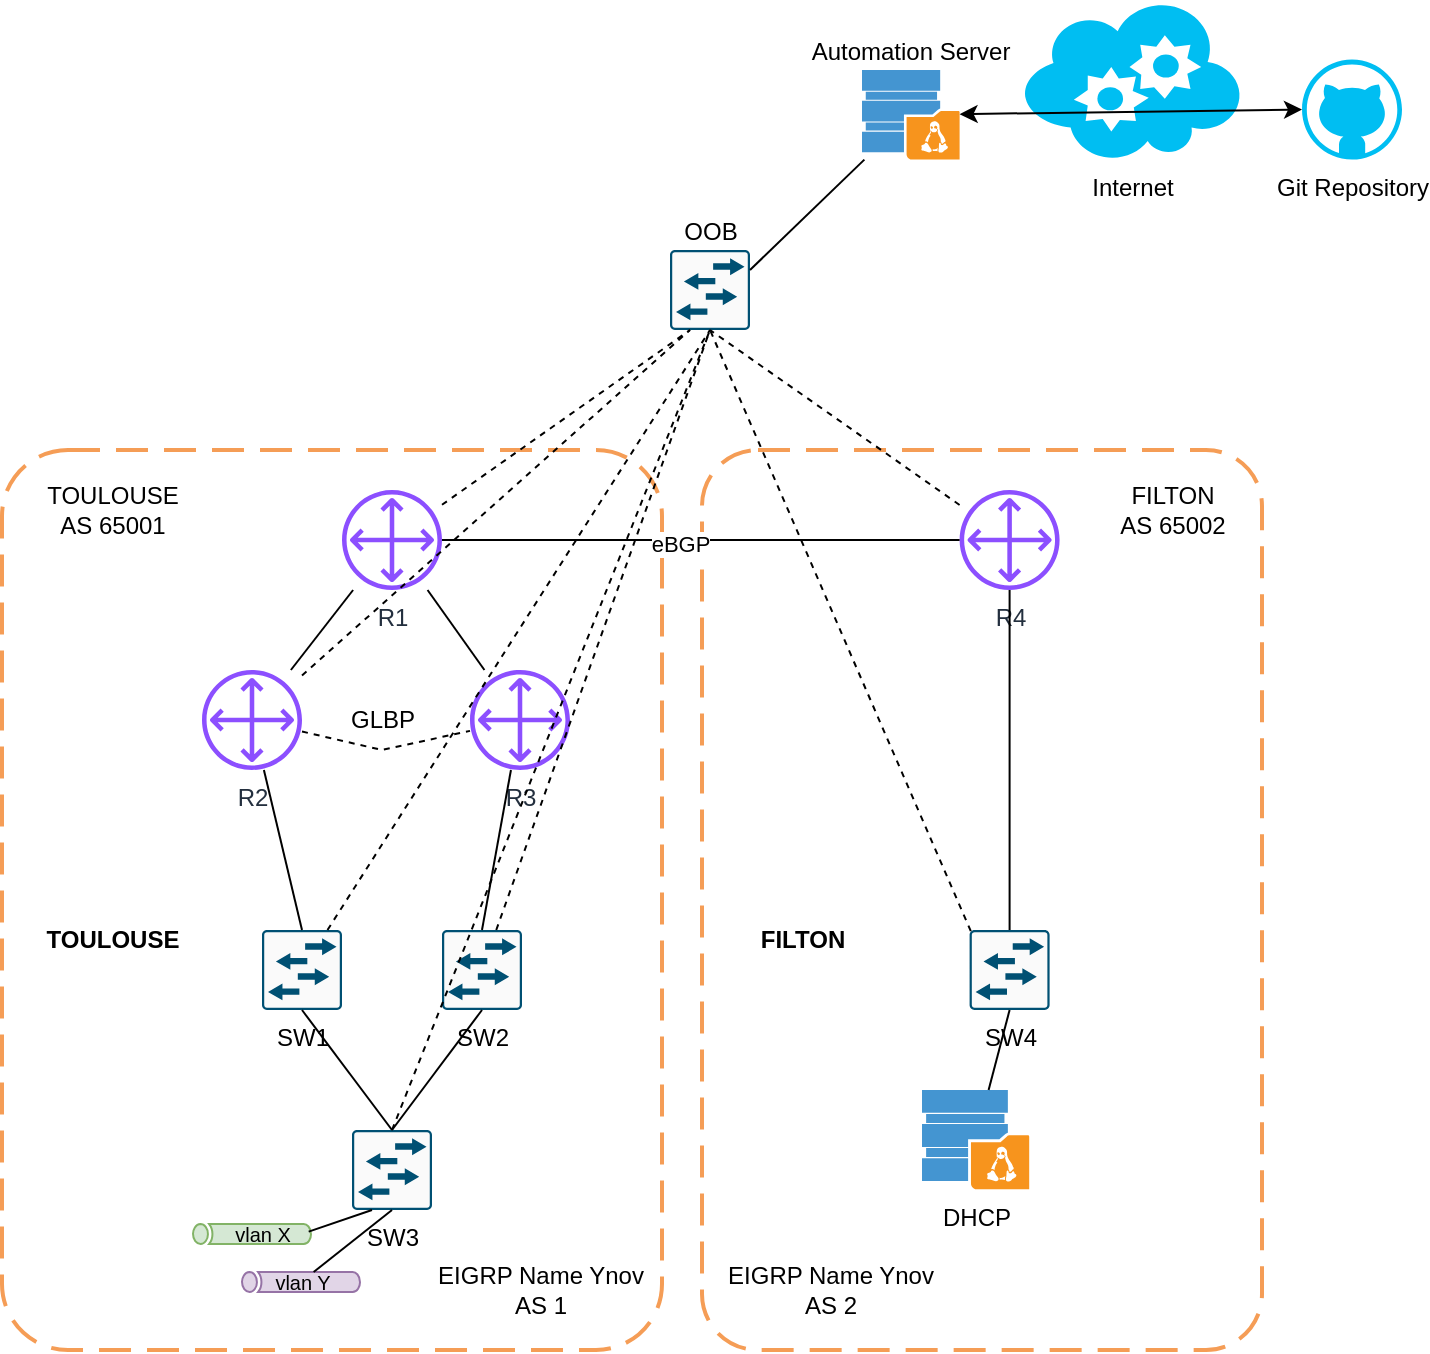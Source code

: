 <mxfile version="22.1.16" type="device" pages="4">
  <diagram name="Automation" id="KjBXXOIVM8_h_UiZnonV">
    <mxGraphModel dx="1674" dy="784" grid="1" gridSize="10" guides="1" tooltips="1" connect="1" arrows="1" fold="1" page="1" pageScale="1" pageWidth="827" pageHeight="1169" math="0" shadow="0">
      <root>
        <mxCell id="0" />
        <mxCell id="1" parent="0" />
        <mxCell id="1jI0mvlAZYk29SeY2EHj-32" value="" style="rounded=1;arcSize=10;dashed=1;strokeColor=#F59D56;fillColor=none;gradientColor=none;dashPattern=8 4;strokeWidth=2;" parent="1" vertex="1">
          <mxGeometry x="80" y="280" width="330" height="450" as="geometry" />
        </mxCell>
        <mxCell id="1jI0mvlAZYk29SeY2EHj-33" value="" style="rounded=1;arcSize=10;dashed=1;strokeColor=#F59D56;fillColor=none;gradientColor=none;dashPattern=8 4;strokeWidth=2;" parent="1" vertex="1">
          <mxGeometry x="430" y="280" width="280" height="450" as="geometry" />
        </mxCell>
        <mxCell id="1jI0mvlAZYk29SeY2EHj-1" value="R2" style="sketch=0;outlineConnect=0;fontColor=#232F3E;gradientColor=none;fillColor=#8C4FFF;strokeColor=none;dashed=0;verticalLabelPosition=bottom;verticalAlign=top;align=center;html=1;fontSize=12;fontStyle=0;aspect=fixed;pointerEvents=1;shape=mxgraph.aws4.customer_gateway;" parent="1" vertex="1">
          <mxGeometry x="180" y="390" width="50" height="50" as="geometry" />
        </mxCell>
        <mxCell id="1jI0mvlAZYk29SeY2EHj-2" value="SW1" style="sketch=0;points=[[0.015,0.015,0],[0.985,0.015,0],[0.985,0.985,0],[0.015,0.985,0],[0.25,0,0],[0.5,0,0],[0.75,0,0],[1,0.25,0],[1,0.5,0],[1,0.75,0],[0.75,1,0],[0.5,1,0],[0.25,1,0],[0,0.75,0],[0,0.5,0],[0,0.25,0]];verticalLabelPosition=bottom;html=1;verticalAlign=top;aspect=fixed;align=center;pointerEvents=1;shape=mxgraph.cisco19.rect;prIcon=l2_switch;fillColor=#FAFAFA;strokeColor=#005073;" parent="1" vertex="1">
          <mxGeometry x="210" y="520" width="40" height="40" as="geometry" />
        </mxCell>
        <mxCell id="1jI0mvlAZYk29SeY2EHj-3" value="Automation Server" style="shadow=0;dashed=0;html=1;strokeColor=none;fillColor=#4495D1;labelPosition=center;verticalLabelPosition=top;verticalAlign=bottom;align=center;outlineConnect=0;shape=mxgraph.veeam.linux_repository;" parent="1" vertex="1">
          <mxGeometry x="510" y="90" width="48.8" height="44.8" as="geometry" />
        </mxCell>
        <mxCell id="1jI0mvlAZYk29SeY2EHj-4" value="R3" style="sketch=0;outlineConnect=0;fontColor=#232F3E;gradientColor=none;fillColor=#8C4FFF;strokeColor=none;dashed=0;verticalLabelPosition=bottom;verticalAlign=top;align=center;html=1;fontSize=12;fontStyle=0;aspect=fixed;pointerEvents=1;shape=mxgraph.aws4.customer_gateway;" parent="1" vertex="1">
          <mxGeometry x="314" y="390" width="50" height="50" as="geometry" />
        </mxCell>
        <mxCell id="1jI0mvlAZYk29SeY2EHj-5" value="SW4" style="sketch=0;points=[[0.015,0.015,0],[0.985,0.015,0],[0.985,0.985,0],[0.015,0.985,0],[0.25,0,0],[0.5,0,0],[0.75,0,0],[1,0.25,0],[1,0.5,0],[1,0.75,0],[0.75,1,0],[0.5,1,0],[0.25,1,0],[0,0.75,0],[0,0.5,0],[0,0.25,0]];verticalLabelPosition=bottom;html=1;verticalAlign=top;aspect=fixed;align=center;pointerEvents=1;shape=mxgraph.cisco19.rect;prIcon=l2_switch;fillColor=#FAFAFA;strokeColor=#005073;" parent="1" vertex="1">
          <mxGeometry x="563.8" y="520" width="40" height="40" as="geometry" />
        </mxCell>
        <mxCell id="1jI0mvlAZYk29SeY2EHj-6" value="R1" style="sketch=0;outlineConnect=0;fontColor=#232F3E;gradientColor=none;fillColor=#8C4FFF;strokeColor=none;dashed=0;verticalLabelPosition=bottom;verticalAlign=top;align=center;html=1;fontSize=12;fontStyle=0;aspect=fixed;pointerEvents=1;shape=mxgraph.aws4.customer_gateway;" parent="1" vertex="1">
          <mxGeometry x="250" y="300" width="50" height="50" as="geometry" />
        </mxCell>
        <mxCell id="1jI0mvlAZYk29SeY2EHj-7" value="R4" style="sketch=0;outlineConnect=0;fontColor=#232F3E;gradientColor=none;fillColor=#8C4FFF;strokeColor=none;dashed=0;verticalLabelPosition=bottom;verticalAlign=top;align=center;html=1;fontSize=12;fontStyle=0;aspect=fixed;pointerEvents=1;shape=mxgraph.aws4.customer_gateway;" parent="1" vertex="1">
          <mxGeometry x="558.8" y="300" width="50" height="50" as="geometry" />
        </mxCell>
        <mxCell id="1jI0mvlAZYk29SeY2EHj-8" value="SW2" style="sketch=0;points=[[0.015,0.015,0],[0.985,0.015,0],[0.985,0.985,0],[0.015,0.985,0],[0.25,0,0],[0.5,0,0],[0.75,0,0],[1,0.25,0],[1,0.5,0],[1,0.75,0],[0.75,1,0],[0.5,1,0],[0.25,1,0],[0,0.75,0],[0,0.5,0],[0,0.25,0]];verticalLabelPosition=bottom;html=1;verticalAlign=top;aspect=fixed;align=center;pointerEvents=1;shape=mxgraph.cisco19.rect;prIcon=l2_switch;fillColor=#FAFAFA;strokeColor=#005073;" parent="1" vertex="1">
          <mxGeometry x="300" y="520" width="40" height="40" as="geometry" />
        </mxCell>
        <mxCell id="1jI0mvlAZYk29SeY2EHj-9" value="" style="endArrow=none;html=1;rounded=0;entryX=0.5;entryY=0;entryDx=0;entryDy=0;entryPerimeter=0;" parent="1" source="1jI0mvlAZYk29SeY2EHj-1" target="1jI0mvlAZYk29SeY2EHj-2" edge="1">
          <mxGeometry width="50" height="50" relative="1" as="geometry">
            <mxPoint x="510" y="430" as="sourcePoint" />
            <mxPoint x="560" y="380" as="targetPoint" />
          </mxGeometry>
        </mxCell>
        <mxCell id="1jI0mvlAZYk29SeY2EHj-10" value="" style="endArrow=none;html=1;rounded=0;entryX=0.5;entryY=0;entryDx=0;entryDy=0;entryPerimeter=0;" parent="1" source="1jI0mvlAZYk29SeY2EHj-4" target="1jI0mvlAZYk29SeY2EHj-8" edge="1">
          <mxGeometry width="50" height="50" relative="1" as="geometry">
            <mxPoint x="221" y="450" as="sourcePoint" />
            <mxPoint x="240" y="530" as="targetPoint" />
          </mxGeometry>
        </mxCell>
        <mxCell id="1jI0mvlAZYk29SeY2EHj-11" value="" style="endArrow=none;html=1;rounded=0;" parent="1" source="1jI0mvlAZYk29SeY2EHj-6" target="1jI0mvlAZYk29SeY2EHj-1" edge="1">
          <mxGeometry width="50" height="50" relative="1" as="geometry">
            <mxPoint x="231" y="460" as="sourcePoint" />
            <mxPoint x="250" y="540" as="targetPoint" />
          </mxGeometry>
        </mxCell>
        <mxCell id="1jI0mvlAZYk29SeY2EHj-12" value="" style="endArrow=none;html=1;rounded=0;" parent="1" source="1jI0mvlAZYk29SeY2EHj-6" target="1jI0mvlAZYk29SeY2EHj-4" edge="1">
          <mxGeometry width="50" height="50" relative="1" as="geometry">
            <mxPoint x="266" y="360" as="sourcePoint" />
            <mxPoint x="234" y="400" as="targetPoint" />
          </mxGeometry>
        </mxCell>
        <mxCell id="1jI0mvlAZYk29SeY2EHj-13" value="SW3" style="sketch=0;points=[[0.015,0.015,0],[0.985,0.015,0],[0.985,0.985,0],[0.015,0.985,0],[0.25,0,0],[0.5,0,0],[0.75,0,0],[1,0.25,0],[1,0.5,0],[1,0.75,0],[0.75,1,0],[0.5,1,0],[0.25,1,0],[0,0.75,0],[0,0.5,0],[0,0.25,0]];verticalLabelPosition=bottom;html=1;verticalAlign=top;aspect=fixed;align=center;pointerEvents=1;shape=mxgraph.cisco19.rect;prIcon=l2_switch;fillColor=#FAFAFA;strokeColor=#005073;" parent="1" vertex="1">
          <mxGeometry x="255.0" y="620" width="40" height="40" as="geometry" />
        </mxCell>
        <mxCell id="1jI0mvlAZYk29SeY2EHj-14" value="" style="endArrow=none;html=1;rounded=0;entryX=0.5;entryY=1;entryDx=0;entryDy=0;entryPerimeter=0;exitX=0.5;exitY=0;exitDx=0;exitDy=0;exitPerimeter=0;" parent="1" source="1jI0mvlAZYk29SeY2EHj-13" target="1jI0mvlAZYk29SeY2EHj-2" edge="1">
          <mxGeometry width="50" height="50" relative="1" as="geometry">
            <mxPoint x="266" y="360" as="sourcePoint" />
            <mxPoint x="234" y="400" as="targetPoint" />
          </mxGeometry>
        </mxCell>
        <mxCell id="1jI0mvlAZYk29SeY2EHj-15" value="" style="endArrow=none;html=1;rounded=0;entryX=0.5;entryY=1;entryDx=0;entryDy=0;entryPerimeter=0;exitX=0.5;exitY=0;exitDx=0;exitDy=0;exitPerimeter=0;" parent="1" source="1jI0mvlAZYk29SeY2EHj-13" target="1jI0mvlAZYk29SeY2EHj-8" edge="1">
          <mxGeometry width="50" height="50" relative="1" as="geometry">
            <mxPoint x="285" y="630" as="sourcePoint" />
            <mxPoint x="240" y="570" as="targetPoint" />
          </mxGeometry>
        </mxCell>
        <mxCell id="1jI0mvlAZYk29SeY2EHj-16" value="" style="endArrow=none;html=1;rounded=0;" parent="1" source="1jI0mvlAZYk29SeY2EHj-6" target="1jI0mvlAZYk29SeY2EHj-7" edge="1">
          <mxGeometry width="50" height="50" relative="1" as="geometry">
            <mxPoint x="266" y="360" as="sourcePoint" />
            <mxPoint x="234" y="400" as="targetPoint" />
          </mxGeometry>
        </mxCell>
        <mxCell id="chggU_eD0DDKS6iOH96v-1" value="eBGP" style="edgeLabel;html=1;align=center;verticalAlign=middle;resizable=0;points=[];" parent="1jI0mvlAZYk29SeY2EHj-16" connectable="0" vertex="1">
          <mxGeometry x="-0.079" y="-2" relative="1" as="geometry">
            <mxPoint as="offset" />
          </mxGeometry>
        </mxCell>
        <mxCell id="1jI0mvlAZYk29SeY2EHj-17" value="" style="endArrow=none;html=1;rounded=0;" parent="1" source="1jI0mvlAZYk29SeY2EHj-7" target="1jI0mvlAZYk29SeY2EHj-5" edge="1">
          <mxGeometry width="50" height="50" relative="1" as="geometry">
            <mxPoint x="344" y="450" as="sourcePoint" />
            <mxPoint x="330" y="530" as="targetPoint" />
          </mxGeometry>
        </mxCell>
        <mxCell id="1jI0mvlAZYk29SeY2EHj-18" value="&lt;div&gt;DHCP&lt;/div&gt;" style="shadow=0;dashed=0;html=1;strokeColor=none;fillColor=#4495D1;labelPosition=center;verticalLabelPosition=bottom;verticalAlign=top;align=center;outlineConnect=0;shape=mxgraph.veeam.linux_repository;" parent="1" vertex="1">
          <mxGeometry x="540.0" y="600" width="53.6" height="49.6" as="geometry" />
        </mxCell>
        <mxCell id="1jI0mvlAZYk29SeY2EHj-19" value="OOB" style="sketch=0;points=[[0.015,0.015,0],[0.985,0.015,0],[0.985,0.985,0],[0.015,0.985,0],[0.25,0,0],[0.5,0,0],[0.75,0,0],[1,0.25,0],[1,0.5,0],[1,0.75,0],[0.75,1,0],[0.5,1,0],[0.25,1,0],[0,0.75,0],[0,0.5,0],[0,0.25,0]];verticalLabelPosition=top;html=1;verticalAlign=bottom;aspect=fixed;align=center;pointerEvents=1;shape=mxgraph.cisco19.rect;prIcon=l2_switch;fillColor=#FAFAFA;strokeColor=#005073;labelPosition=center;" parent="1" vertex="1">
          <mxGeometry x="414" y="180" width="40" height="40" as="geometry" />
        </mxCell>
        <mxCell id="1jI0mvlAZYk29SeY2EHj-21" value="" style="endArrow=none;dashed=1;html=1;rounded=0;entryX=0.25;entryY=1;entryDx=0;entryDy=0;entryPerimeter=0;" parent="1" source="1jI0mvlAZYk29SeY2EHj-6" target="1jI0mvlAZYk29SeY2EHj-19" edge="1">
          <mxGeometry width="50" height="50" relative="1" as="geometry">
            <mxPoint x="200" y="210" as="sourcePoint" />
            <mxPoint x="250" y="160" as="targetPoint" />
          </mxGeometry>
        </mxCell>
        <mxCell id="1jI0mvlAZYk29SeY2EHj-22" value="" style="endArrow=none;dashed=1;html=1;rounded=0;entryX=0.25;entryY=1;entryDx=0;entryDy=0;entryPerimeter=0;" parent="1" source="1jI0mvlAZYk29SeY2EHj-1" target="1jI0mvlAZYk29SeY2EHj-19" edge="1">
          <mxGeometry width="50" height="50" relative="1" as="geometry">
            <mxPoint x="310" y="313" as="sourcePoint" />
            <mxPoint x="424" y="210" as="targetPoint" />
          </mxGeometry>
        </mxCell>
        <mxCell id="1jI0mvlAZYk29SeY2EHj-23" value="" style="endArrow=none;dashed=1;html=1;rounded=0;entryX=0.5;entryY=1;entryDx=0;entryDy=0;entryPerimeter=0;" parent="1" source="1jI0mvlAZYk29SeY2EHj-2" target="1jI0mvlAZYk29SeY2EHj-19" edge="1">
          <mxGeometry width="50" height="50" relative="1" as="geometry">
            <mxPoint x="240" y="403" as="sourcePoint" />
            <mxPoint x="434" y="230" as="targetPoint" />
          </mxGeometry>
        </mxCell>
        <mxCell id="1jI0mvlAZYk29SeY2EHj-24" value="" style="endArrow=none;dashed=1;html=1;rounded=0;entryX=0.5;entryY=1;entryDx=0;entryDy=0;entryPerimeter=0;" parent="1" source="1jI0mvlAZYk29SeY2EHj-8" target="1jI0mvlAZYk29SeY2EHj-19" edge="1">
          <mxGeometry width="50" height="50" relative="1" as="geometry">
            <mxPoint x="253" y="530" as="sourcePoint" />
            <mxPoint x="444" y="230" as="targetPoint" />
          </mxGeometry>
        </mxCell>
        <mxCell id="1jI0mvlAZYk29SeY2EHj-25" value="" style="endArrow=none;dashed=1;html=1;rounded=0;entryX=0.5;entryY=1;entryDx=0;entryDy=0;entryPerimeter=0;exitX=0.5;exitY=0;exitDx=0;exitDy=0;exitPerimeter=0;" parent="1" source="1jI0mvlAZYk29SeY2EHj-13" target="1jI0mvlAZYk29SeY2EHj-19" edge="1">
          <mxGeometry width="50" height="50" relative="1" as="geometry">
            <mxPoint x="337" y="530" as="sourcePoint" />
            <mxPoint x="444" y="230" as="targetPoint" />
          </mxGeometry>
        </mxCell>
        <mxCell id="1jI0mvlAZYk29SeY2EHj-26" value="" style="endArrow=none;dashed=1;html=1;rounded=0;entryX=0.5;entryY=1;entryDx=0;entryDy=0;entryPerimeter=0;" parent="1" source="1jI0mvlAZYk29SeY2EHj-7" target="1jI0mvlAZYk29SeY2EHj-19" edge="1">
          <mxGeometry width="50" height="50" relative="1" as="geometry">
            <mxPoint x="285" y="630" as="sourcePoint" />
            <mxPoint x="444" y="230" as="targetPoint" />
          </mxGeometry>
        </mxCell>
        <mxCell id="1jI0mvlAZYk29SeY2EHj-27" value="" style="endArrow=none;dashed=1;html=1;rounded=0;entryX=0.5;entryY=1;entryDx=0;entryDy=0;entryPerimeter=0;exitX=0.015;exitY=0.015;exitDx=0;exitDy=0;exitPerimeter=0;" parent="1" source="1jI0mvlAZYk29SeY2EHj-5" target="1jI0mvlAZYk29SeY2EHj-19" edge="1">
          <mxGeometry width="50" height="50" relative="1" as="geometry">
            <mxPoint x="569" y="317" as="sourcePoint" />
            <mxPoint x="444" y="230" as="targetPoint" />
          </mxGeometry>
        </mxCell>
        <mxCell id="1jI0mvlAZYk29SeY2EHj-28" value="" style="endArrow=none;html=1;rounded=0;exitX=1;exitY=0.25;exitDx=0;exitDy=0;exitPerimeter=0;" parent="1" source="1jI0mvlAZYk29SeY2EHj-19" target="1jI0mvlAZYk29SeY2EHj-3" edge="1">
          <mxGeometry width="50" height="50" relative="1" as="geometry">
            <mxPoint x="310" y="360" as="sourcePoint" />
            <mxPoint x="360" y="310" as="targetPoint" />
          </mxGeometry>
        </mxCell>
        <mxCell id="1jI0mvlAZYk29SeY2EHj-29" value="Git Repository" style="verticalLabelPosition=bottom;html=1;verticalAlign=top;align=center;strokeColor=none;fillColor=#00BEF2;shape=mxgraph.azure.github_code;pointerEvents=1;" parent="1" vertex="1">
          <mxGeometry x="730" y="84.8" width="50" height="50" as="geometry" />
        </mxCell>
        <mxCell id="1jI0mvlAZYk29SeY2EHj-30" value="Internet" style="verticalLabelPosition=bottom;html=1;verticalAlign=top;align=center;strokeColor=none;fillColor=#00BEF2;shape=mxgraph.azure.cloud_service;" parent="1" vertex="1">
          <mxGeometry x="590" y="55" width="110" height="80" as="geometry" />
        </mxCell>
        <mxCell id="1jI0mvlAZYk29SeY2EHj-31" value="" style="endArrow=classic;startArrow=classic;html=1;rounded=0;entryX=0;entryY=0.5;entryDx=0;entryDy=0;entryPerimeter=0;" parent="1" source="1jI0mvlAZYk29SeY2EHj-3" target="1jI0mvlAZYk29SeY2EHj-29" edge="1">
          <mxGeometry width="50" height="50" relative="1" as="geometry">
            <mxPoint x="310" y="360" as="sourcePoint" />
            <mxPoint x="360" y="310" as="targetPoint" />
          </mxGeometry>
        </mxCell>
        <mxCell id="1jI0mvlAZYk29SeY2EHj-34" value="" style="endArrow=none;html=1;rounded=0;entryX=0.5;entryY=1;entryDx=0;entryDy=0;entryPerimeter=0;" parent="1" source="1jI0mvlAZYk29SeY2EHj-18" target="1jI0mvlAZYk29SeY2EHj-5" edge="1">
          <mxGeometry width="50" height="50" relative="1" as="geometry">
            <mxPoint x="310" y="430" as="sourcePoint" />
            <mxPoint x="360" y="380" as="targetPoint" />
          </mxGeometry>
        </mxCell>
        <mxCell id="1jI0mvlAZYk29SeY2EHj-35" value="&lt;div&gt;EIGRP Name Ynov&lt;br&gt;&lt;/div&gt;&lt;div&gt;AS 1&lt;br&gt;&lt;/div&gt;" style="text;html=1;align=center;verticalAlign=middle;resizable=0;points=[];autosize=1;strokeColor=none;fillColor=none;" parent="1" vertex="1">
          <mxGeometry x="284" y="680" width="130" height="40" as="geometry" />
        </mxCell>
        <mxCell id="1jI0mvlAZYk29SeY2EHj-36" value="&lt;div&gt;EIGRP Name Ynov&lt;br&gt;&lt;/div&gt;&lt;div&gt;AS 2&lt;br&gt;&lt;/div&gt;" style="text;html=1;align=center;verticalAlign=middle;resizable=0;points=[];autosize=1;strokeColor=none;fillColor=none;" parent="1" vertex="1">
          <mxGeometry x="428.8" y="680" width="130" height="40" as="geometry" />
        </mxCell>
        <mxCell id="1jI0mvlAZYk29SeY2EHj-37" value="TOULOUSE" style="text;html=1;align=center;verticalAlign=middle;resizable=0;points=[];autosize=1;strokeColor=none;fillColor=none;fontStyle=1" parent="1" vertex="1">
          <mxGeometry x="90" y="510" width="90" height="30" as="geometry" />
        </mxCell>
        <mxCell id="1jI0mvlAZYk29SeY2EHj-38" value="FILTON" style="text;html=1;align=center;verticalAlign=middle;resizable=0;points=[];autosize=1;strokeColor=none;fillColor=none;fontStyle=1" parent="1" vertex="1">
          <mxGeometry x="450" y="510" width="60" height="30" as="geometry" />
        </mxCell>
        <mxCell id="WEsDLf1hamlWvthp9Y0r-1" value="TOULOUSE&lt;br&gt;AS 65001" style="text;html=1;align=center;verticalAlign=middle;resizable=0;points=[];autosize=1;strokeColor=none;fillColor=none;" parent="1" vertex="1">
          <mxGeometry x="90" y="290" width="90" height="40" as="geometry" />
        </mxCell>
        <mxCell id="2QecjQNAn8WkMO7ziWlw-1" value="FILTON&lt;br&gt;AS 65002" style="text;html=1;align=center;verticalAlign=middle;resizable=0;points=[];autosize=1;strokeColor=none;fillColor=none;" parent="1" vertex="1">
          <mxGeometry x="625" y="290" width="80" height="40" as="geometry" />
        </mxCell>
        <mxCell id="AG8cPLdoDN8dUYRIyJYr-5" value="" style="group" parent="1" connectable="0" vertex="1">
          <mxGeometry x="175.5" y="656.6" width="59.5" height="30" as="geometry" />
        </mxCell>
        <mxCell id="AG8cPLdoDN8dUYRIyJYr-3" value="" style="sketch=0;pointerEvents=1;shadow=0;dashed=0;html=1;strokeColor=#82b366;fillColor=#d5e8d4;labelPosition=center;verticalLabelPosition=bottom;verticalAlign=top;outlineConnect=0;align=center;shape=mxgraph.office.servers.tunnel_straight;" parent="AG8cPLdoDN8dUYRIyJYr-5" vertex="1">
          <mxGeometry y="10.4" width="59" height="10" as="geometry" />
        </mxCell>
        <mxCell id="AG8cPLdoDN8dUYRIyJYr-4" value="vlan X" style="text;html=1;align=center;verticalAlign=middle;resizable=0;points=[];autosize=1;strokeColor=none;fillColor=none;fontSize=10;" parent="AG8cPLdoDN8dUYRIyJYr-5" vertex="1">
          <mxGeometry x="9.5" width="50" height="30" as="geometry" />
        </mxCell>
        <mxCell id="AG8cPLdoDN8dUYRIyJYr-6" value="" style="group" parent="1" connectable="0" vertex="1">
          <mxGeometry x="200" y="681" width="59" height="30" as="geometry" />
        </mxCell>
        <mxCell id="AG8cPLdoDN8dUYRIyJYr-1" value="" style="sketch=0;pointerEvents=1;shadow=0;dashed=0;html=1;strokeColor=#9673a6;fillColor=#e1d5e7;labelPosition=center;verticalLabelPosition=bottom;verticalAlign=top;outlineConnect=0;align=center;shape=mxgraph.office.servers.tunnel_straight;" parent="AG8cPLdoDN8dUYRIyJYr-6" vertex="1">
          <mxGeometry y="10" width="59" height="10" as="geometry" />
        </mxCell>
        <mxCell id="AG8cPLdoDN8dUYRIyJYr-2" value="vlan Y" style="text;html=1;align=center;verticalAlign=middle;resizable=0;points=[];autosize=1;strokeColor=none;fillColor=none;fontSize=10;" parent="AG8cPLdoDN8dUYRIyJYr-6" vertex="1">
          <mxGeometry x="5" width="50" height="30" as="geometry" />
        </mxCell>
        <mxCell id="AG8cPLdoDN8dUYRIyJYr-7" value="" style="endArrow=none;html=1;rounded=0;exitX=0.967;exitY=0.474;exitDx=0;exitDy=0;exitPerimeter=0;entryX=0.25;entryY=1;entryDx=0;entryDy=0;entryPerimeter=0;" parent="1" source="AG8cPLdoDN8dUYRIyJYr-4" target="1jI0mvlAZYk29SeY2EHj-13" edge="1">
          <mxGeometry width="50" height="50" relative="1" as="geometry">
            <mxPoint x="310" y="610" as="sourcePoint" />
            <mxPoint x="360" y="560" as="targetPoint" />
          </mxGeometry>
        </mxCell>
        <mxCell id="AG8cPLdoDN8dUYRIyJYr-8" value="" style="endArrow=none;html=1;rounded=0;entryX=0.5;entryY=1;entryDx=0;entryDy=0;entryPerimeter=0;" parent="1" source="AG8cPLdoDN8dUYRIyJYr-1" target="1jI0mvlAZYk29SeY2EHj-13" edge="1">
          <mxGeometry width="50" height="50" relative="1" as="geometry">
            <mxPoint x="243" y="681" as="sourcePoint" />
            <mxPoint x="275" y="670" as="targetPoint" />
          </mxGeometry>
        </mxCell>
        <mxCell id="kQEE3g4rlIJSTLsc2CVt-1" value="" style="endArrow=none;dashed=1;html=1;rounded=0;" parent="1" source="1jI0mvlAZYk29SeY2EHj-1" target="1jI0mvlAZYk29SeY2EHj-4" edge="1">
          <mxGeometry width="50" height="50" relative="1" as="geometry">
            <mxPoint x="390" y="430" as="sourcePoint" />
            <mxPoint x="440" y="380" as="targetPoint" />
            <Array as="points">
              <mxPoint x="270" y="430" />
            </Array>
          </mxGeometry>
        </mxCell>
        <mxCell id="kQEE3g4rlIJSTLsc2CVt-2" value="GLBP" style="text;html=1;align=center;verticalAlign=middle;resizable=0;points=[];autosize=1;strokeColor=none;fillColor=none;" parent="1" vertex="1">
          <mxGeometry x="240" y="400" width="60" height="30" as="geometry" />
        </mxCell>
      </root>
    </mxGraphModel>
  </diagram>
  <diagram id="WXvGuOtSFh5bOVdpwyJZ" name="NAC">
    <mxGraphModel dx="1762" dy="825" grid="1" gridSize="10" guides="1" tooltips="1" connect="1" arrows="1" fold="1" page="1" pageScale="1" pageWidth="827" pageHeight="1169" math="0" shadow="0">
      <root>
        <mxCell id="0" />
        <mxCell id="1" parent="0" />
        <mxCell id="hKemg-g-DRQgph8px0Jv-26" value="" style="rounded=1;arcSize=10;dashed=1;strokeColor=#F59D56;fillColor=none;gradientColor=none;dashPattern=8 4;strokeWidth=2;" parent="1" vertex="1">
          <mxGeometry x="320" y="190" width="230" height="100" as="geometry" />
        </mxCell>
        <mxCell id="hKemg-g-DRQgph8px0Jv-10" value="" style="rounded=1;arcSize=10;dashed=1;strokeColor=#F59D56;fillColor=none;gradientColor=none;dashPattern=8 4;strokeWidth=2;" parent="1" vertex="1">
          <mxGeometry x="160" y="310" width="234.75" height="450" as="geometry" />
        </mxCell>
        <mxCell id="hKemg-g-DRQgph8px0Jv-1" value="" style="rounded=1;arcSize=10;dashed=1;strokeColor=#F59D56;fillColor=none;gradientColor=none;dashPattern=8 4;strokeWidth=2;" parent="1" vertex="1">
          <mxGeometry x="532.62" y="315" width="234.75" height="450" as="geometry" />
        </mxCell>
        <mxCell id="fJ2ViWofUPJWG8UK3kS8-1" value="ISE" style="sketch=0;points=[[0.015,0.015,0],[0.985,0.015,0],[0.985,0.985,0],[0.015,0.985,0],[0.25,0,0],[0.5,0,0],[0.75,0,0],[1,0.25,0],[1,0.5,0],[1,0.75,0],[0.75,1,0],[0.5,1,0],[0.25,1,0],[0,0.75,0],[0,0.5,0],[0,0.25,0]];verticalLabelPosition=bottom;html=1;verticalAlign=top;aspect=fixed;align=center;pointerEvents=1;shape=mxgraph.cisco19.rect;prIcon=ise;fillColor=#FAFAFA;strokeColor=#005073;" parent="1" vertex="1">
          <mxGeometry x="570" y="620" width="50" height="50" as="geometry" />
        </mxCell>
        <mxCell id="fJ2ViWofUPJWG8UK3kS8-2" value="AD/DNS/DHCP" style="verticalLabelPosition=bottom;sketch=0;html=1;fillColor=#A153A0;strokeColor=#ffffff;verticalAlign=top;align=center;points=[[0,0.5,0],[0.125,0.25,0],[0.25,0,0],[0.5,0,0],[0.75,0,0],[0.875,0.25,0],[1,0.5,0],[0.875,0.75,0],[0.75,1,0],[0.5,1,0],[0.125,0.75,0]];pointerEvents=1;shape=mxgraph.cisco_safe.compositeIcon;bgIcon=mxgraph.cisco_safe.design.blank_device;resIcon=mxgraph.cisco_safe.design.ms_active_directory_2;" parent="1" vertex="1">
          <mxGeometry x="670" y="620" width="50" height="50" as="geometry" />
        </mxCell>
        <mxCell id="GmY5hjo9ZVTV7viJhm-y-2" value="SW1" style="sketch=0;points=[[0.015,0.015,0],[0.985,0.015,0],[0.985,0.985,0],[0.015,0.985,0],[0.25,0,0],[0.5,0,0],[0.75,0,0],[1,0.25,0],[1,0.5,0],[1,0.75,0],[0.75,1,0],[0.5,1,0],[0.25,1,0],[0,0.75,0],[0,0.5,0],[0,0.25,0]];verticalLabelPosition=top;html=1;verticalAlign=bottom;aspect=fixed;align=center;pointerEvents=1;shape=mxgraph.cisco19.rect;prIcon=l2_switch;fillColor=#FAFAFA;strokeColor=#005073;labelPosition=center;" parent="1" vertex="1">
          <mxGeometry x="630" y="520" width="40" height="40" as="geometry" />
        </mxCell>
        <mxCell id="GmY5hjo9ZVTV7viJhm-y-3" value="R1" style="sketch=0;outlineConnect=0;fontColor=#232F3E;gradientColor=none;fillColor=#8C4FFF;strokeColor=none;dashed=0;verticalLabelPosition=bottom;verticalAlign=top;align=center;html=1;fontSize=12;fontStyle=0;aspect=fixed;pointerEvents=1;shape=mxgraph.aws4.customer_gateway;" parent="1" vertex="1">
          <mxGeometry x="624" y="380" width="50" height="50" as="geometry" />
        </mxCell>
        <mxCell id="GmY5hjo9ZVTV7viJhm-y-4" value="SW1" style="sketch=0;points=[[0.015,0.015,0],[0.985,0.015,0],[0.985,0.985,0],[0.015,0.985,0],[0.25,0,0],[0.5,0,0],[0.75,0,0],[1,0.25,0],[1,0.5,0],[1,0.75,0],[0.75,1,0],[0.5,1,0],[0.25,1,0],[0,0.75,0],[0,0.5,0],[0,0.25,0]];verticalLabelPosition=top;html=1;verticalAlign=bottom;aspect=fixed;align=center;pointerEvents=1;shape=mxgraph.cisco19.rect;prIcon=l2_switch;fillColor=#FAFAFA;strokeColor=#005073;labelPosition=center;" parent="1" vertex="1">
          <mxGeometry x="195" y="490" width="40" height="40" as="geometry" />
        </mxCell>
        <mxCell id="GmY5hjo9ZVTV7viJhm-y-5" value="SW2" style="sketch=0;points=[[0.015,0.015,0],[0.985,0.015,0],[0.985,0.985,0],[0.015,0.985,0],[0.25,0,0],[0.5,0,0],[0.75,0,0],[1,0.25,0],[1,0.5,0],[1,0.75,0],[0.75,1,0],[0.5,1,0],[0.25,1,0],[0,0.75,0],[0,0.5,0],[0,0.25,0]];verticalLabelPosition=top;html=1;verticalAlign=bottom;aspect=fixed;align=center;pointerEvents=1;shape=mxgraph.cisco19.rect;prIcon=l2_switch;fillColor=#FAFAFA;strokeColor=#005073;labelPosition=center;" parent="1" vertex="1">
          <mxGeometry x="309.75" y="490" width="40" height="40" as="geometry" />
        </mxCell>
        <mxCell id="GmY5hjo9ZVTV7viJhm-y-6" value="Rx" style="sketch=0;outlineConnect=0;fontColor=#232F3E;gradientColor=none;fillColor=#8C4FFF;strokeColor=none;dashed=0;verticalLabelPosition=bottom;verticalAlign=top;align=center;html=1;fontSize=12;fontStyle=0;aspect=fixed;pointerEvents=1;shape=mxgraph.aws4.customer_gateway;" parent="1" vertex="1">
          <mxGeometry x="389" y="210" width="50" height="50" as="geometry" />
        </mxCell>
        <mxCell id="GmY5hjo9ZVTV7viJhm-y-7" value="R1" style="sketch=0;outlineConnect=0;fontColor=#232F3E;gradientColor=none;fillColor=#8C4FFF;strokeColor=none;dashed=0;verticalLabelPosition=bottom;verticalAlign=top;align=center;html=1;fontSize=12;fontStyle=0;aspect=fixed;pointerEvents=1;shape=mxgraph.aws4.customer_gateway;" parent="1" vertex="1">
          <mxGeometry x="189" y="380" width="50" height="50" as="geometry" />
        </mxCell>
        <mxCell id="GmY5hjo9ZVTV7viJhm-y-8" value="SW3" style="sketch=0;points=[[0.015,0.015,0],[0.985,0.015,0],[0.985,0.985,0],[0.015,0.985,0],[0.25,0,0],[0.5,0,0],[0.75,0,0],[1,0.25,0],[1,0.5,0],[1,0.75,0],[0.75,1,0],[0.5,1,0],[0.25,1,0],[0,0.75,0],[0,0.5,0],[0,0.25,0]];verticalLabelPosition=top;html=1;verticalAlign=bottom;aspect=fixed;align=center;pointerEvents=1;shape=mxgraph.cisco19.rect;prIcon=l2_switch;fillColor=#FAFAFA;strokeColor=#005073;labelPosition=center;" parent="1" vertex="1">
          <mxGeometry x="257.37" y="585" width="40" height="40" as="geometry" />
        </mxCell>
        <mxCell id="hKemg-g-DRQgph8px0Jv-2" value="" style="endArrow=none;html=1;rounded=0;exitX=0.5;exitY=0;exitDx=0;exitDy=0;exitPerimeter=0;" parent="1" source="GmY5hjo9ZVTV7viJhm-y-2" target="GmY5hjo9ZVTV7viJhm-y-3" edge="1">
          <mxGeometry width="50" height="50" relative="1" as="geometry">
            <mxPoint x="390" y="490" as="sourcePoint" />
            <mxPoint x="440" y="440" as="targetPoint" />
          </mxGeometry>
        </mxCell>
        <mxCell id="hKemg-g-DRQgph8px0Jv-4" value="" style="endArrow=none;html=1;rounded=0;entryX=0.25;entryY=1;entryDx=0;entryDy=0;entryPerimeter=0;" parent="1" source="fJ2ViWofUPJWG8UK3kS8-1" target="GmY5hjo9ZVTV7viJhm-y-2" edge="1">
          <mxGeometry width="50" height="50" relative="1" as="geometry">
            <mxPoint x="640" y="540" as="sourcePoint" />
            <mxPoint x="599" y="470" as="targetPoint" />
          </mxGeometry>
        </mxCell>
        <mxCell id="hKemg-g-DRQgph8px0Jv-5" value="" style="endArrow=none;html=1;rounded=0;entryX=0.5;entryY=1;entryDx=0;entryDy=0;entryPerimeter=0;exitX=0.5;exitY=0;exitDx=0;exitDy=0;exitPerimeter=0;" parent="1" source="fJ2ViWofUPJWG8UK3kS8-2" target="GmY5hjo9ZVTV7viJhm-y-2" edge="1">
          <mxGeometry width="50" height="50" relative="1" as="geometry">
            <mxPoint x="618" y="630" as="sourcePoint" />
            <mxPoint x="650" y="570" as="targetPoint" />
          </mxGeometry>
        </mxCell>
        <mxCell id="hKemg-g-DRQgph8px0Jv-6" value="" style="endArrow=none;html=1;rounded=0;" parent="1" source="GmY5hjo9ZVTV7viJhm-y-3" target="GmY5hjo9ZVTV7viJhm-y-6" edge="1">
          <mxGeometry width="50" height="50" relative="1" as="geometry">
            <mxPoint x="450" y="460" as="sourcePoint" />
            <mxPoint x="500" y="410" as="targetPoint" />
          </mxGeometry>
        </mxCell>
        <mxCell id="hKemg-g-DRQgph8px0Jv-22" value="eBGP" style="edgeLabel;html=1;align=center;verticalAlign=middle;resizable=0;points=[];" parent="hKemg-g-DRQgph8px0Jv-6" connectable="0" vertex="1">
          <mxGeometry x="0.08" relative="1" as="geometry">
            <mxPoint as="offset" />
          </mxGeometry>
        </mxCell>
        <mxCell id="hKemg-g-DRQgph8px0Jv-8" value="" style="endArrow=none;html=1;rounded=0;" parent="1" source="GmY5hjo9ZVTV7viJhm-y-7" target="GmY5hjo9ZVTV7viJhm-y-6" edge="1">
          <mxGeometry width="50" height="50" relative="1" as="geometry">
            <mxPoint x="450" y="460" as="sourcePoint" />
            <mxPoint x="500" y="410" as="targetPoint" />
          </mxGeometry>
        </mxCell>
        <mxCell id="hKemg-g-DRQgph8px0Jv-21" value="eBGP" style="edgeLabel;html=1;align=center;verticalAlign=middle;resizable=0;points=[];" parent="hKemg-g-DRQgph8px0Jv-8" connectable="0" vertex="1">
          <mxGeometry x="-0.111" relative="1" as="geometry">
            <mxPoint as="offset" />
          </mxGeometry>
        </mxCell>
        <mxCell id="hKemg-g-DRQgph8px0Jv-11" value="" style="endArrow=none;html=1;rounded=0;exitX=0.5;exitY=0;exitDx=0;exitDy=0;exitPerimeter=0;" parent="1" source="GmY5hjo9ZVTV7viJhm-y-5" target="0tKX5AzxxKbyqJXQ7S8g-1" edge="1">
          <mxGeometry width="50" height="50" relative="1" as="geometry">
            <mxPoint x="450" y="520" as="sourcePoint" />
            <mxPoint x="500" y="470" as="targetPoint" />
          </mxGeometry>
        </mxCell>
        <mxCell id="hKemg-g-DRQgph8px0Jv-12" value="" style="endArrow=none;html=1;rounded=0;exitX=0.5;exitY=0;exitDx=0;exitDy=0;exitPerimeter=0;" parent="1" source="GmY5hjo9ZVTV7viJhm-y-4" target="GmY5hjo9ZVTV7viJhm-y-7" edge="1">
          <mxGeometry width="50" height="50" relative="1" as="geometry">
            <mxPoint x="320" y="500" as="sourcePoint" />
            <mxPoint x="283" y="450" as="targetPoint" />
          </mxGeometry>
        </mxCell>
        <mxCell id="hKemg-g-DRQgph8px0Jv-13" value="" style="endArrow=none;html=1;rounded=0;exitX=0.5;exitY=1;exitDx=0;exitDy=0;exitPerimeter=0;entryX=0.25;entryY=0;entryDx=0;entryDy=0;entryPerimeter=0;" parent="1" source="GmY5hjo9ZVTV7viJhm-y-4" target="GmY5hjo9ZVTV7viJhm-y-8" edge="1">
          <mxGeometry width="50" height="50" relative="1" as="geometry">
            <mxPoint x="210" y="500" as="sourcePoint" />
            <mxPoint x="247" y="450" as="targetPoint" />
          </mxGeometry>
        </mxCell>
        <mxCell id="hKemg-g-DRQgph8px0Jv-14" value="" style="endArrow=none;html=1;rounded=0;exitX=0.75;exitY=0;exitDx=0;exitDy=0;exitPerimeter=0;entryX=0.25;entryY=1;entryDx=0;entryDy=0;entryPerimeter=0;" parent="1" source="GmY5hjo9ZVTV7viJhm-y-8" target="GmY5hjo9ZVTV7viJhm-y-5" edge="1">
          <mxGeometry width="50" height="50" relative="1" as="geometry">
            <mxPoint x="320" y="500" as="sourcePoint" />
            <mxPoint x="283" y="450" as="targetPoint" />
          </mxGeometry>
        </mxCell>
        <mxCell id="hKemg-g-DRQgph8px0Jv-15" value="" style="sketch=0;pointerEvents=1;shadow=0;dashed=0;html=1;strokeColor=#b85450;fillColor=#f8cecc;labelPosition=center;verticalLabelPosition=bottom;verticalAlign=top;outlineConnect=0;align=center;shape=mxgraph.office.servers.tunnel_straight;" parent="1" vertex="1">
          <mxGeometry x="180" y="640" width="59" height="10" as="geometry" />
        </mxCell>
        <mxCell id="hKemg-g-DRQgph8px0Jv-16" value="" style="sketch=0;pointerEvents=1;shadow=0;dashed=0;html=1;strokeColor=#82b366;fillColor=#d5e8d4;labelPosition=center;verticalLabelPosition=bottom;verticalAlign=top;outlineConnect=0;align=center;shape=mxgraph.office.servers.tunnel_straight;" parent="1" vertex="1">
          <mxGeometry x="173" y="660" width="59" height="10" as="geometry" />
        </mxCell>
        <mxCell id="hKemg-g-DRQgph8px0Jv-17" value="" style="sketch=0;pointerEvents=1;shadow=0;dashed=0;html=1;strokeColor=#9673a6;fillColor=#e1d5e7;labelPosition=center;verticalLabelPosition=bottom;verticalAlign=top;outlineConnect=0;align=center;shape=mxgraph.office.servers.tunnel_straight;" parent="1" vertex="1">
          <mxGeometry x="200" y="680" width="59" height="10" as="geometry" />
        </mxCell>
        <mxCell id="hKemg-g-DRQgph8px0Jv-18" value="admin" style="text;html=1;align=center;verticalAlign=middle;resizable=0;points=[];autosize=1;strokeColor=none;fillColor=none;fontSize=10;" parent="1" vertex="1">
          <mxGeometry x="185" y="630" width="50" height="30" as="geometry" />
        </mxCell>
        <mxCell id="hKemg-g-DRQgph8px0Jv-19" value="Network" style="text;html=1;align=center;verticalAlign=middle;resizable=0;points=[];autosize=1;strokeColor=none;fillColor=none;fontSize=10;" parent="1" vertex="1">
          <mxGeometry x="175" y="650" width="60" height="30" as="geometry" />
        </mxCell>
        <mxCell id="hKemg-g-DRQgph8px0Jv-20" value="Infra" style="text;html=1;align=center;verticalAlign=middle;resizable=0;points=[];autosize=1;strokeColor=none;fillColor=none;fontSize=10;" parent="1" vertex="1">
          <mxGeometry x="209.5" y="669" width="40" height="30" as="geometry" />
        </mxCell>
        <mxCell id="hKemg-g-DRQgph8px0Jv-24" value="TOULOUSE&lt;br&gt;AS 65001" style="text;html=1;align=center;verticalAlign=middle;resizable=0;points=[];autosize=1;strokeColor=none;fillColor=none;" parent="1" vertex="1">
          <mxGeometry x="160" y="320" width="90" height="40" as="geometry" />
        </mxCell>
        <mxCell id="hKemg-g-DRQgph8px0Jv-25" value="HAMBOURG&lt;br&gt;AS 65001" style="text;html=1;align=center;verticalAlign=middle;resizable=0;points=[];autosize=1;strokeColor=none;fillColor=none;" parent="1" vertex="1">
          <mxGeometry x="680" y="320" width="90" height="40" as="geometry" />
        </mxCell>
        <mxCell id="hKemg-g-DRQgph8px0Jv-27" value="&lt;div&gt;WAN&lt;/div&gt;&lt;div&gt;AS2&lt;br&gt;&lt;/div&gt;" style="text;html=1;align=center;verticalAlign=middle;resizable=0;points=[];autosize=1;strokeColor=none;fillColor=none;" parent="1" vertex="1">
          <mxGeometry x="480" y="190" width="50" height="40" as="geometry" />
        </mxCell>
        <mxCell id="1iopH_16DAI8Cae5ph6n-1" value="&lt;div&gt;EIGRP Name Ynov&lt;br&gt;&lt;/div&gt;&lt;div&gt;AS 1&lt;br&gt;&lt;/div&gt;" style="text;html=1;align=center;verticalAlign=middle;resizable=0;points=[];autosize=1;strokeColor=none;fillColor=none;" parent="1" vertex="1">
          <mxGeometry x="264.75" y="720" width="130" height="40" as="geometry" />
        </mxCell>
        <mxCell id="1iopH_16DAI8Cae5ph6n-2" value="&lt;div&gt;EIGRP Name Ynov&lt;br&gt;&lt;/div&gt;&lt;div&gt;AS 2&lt;br&gt;&lt;/div&gt;" style="text;html=1;align=center;verticalAlign=middle;resizable=0;points=[];autosize=1;strokeColor=none;fillColor=none;" parent="1" vertex="1">
          <mxGeometry x="540" y="720" width="130" height="40" as="geometry" />
        </mxCell>
        <mxCell id="1iopH_16DAI8Cae5ph6n-5" value="" style="endArrow=none;html=1;rounded=0;entryX=0.25;entryY=1;entryDx=0;entryDy=0;entryPerimeter=0;" parent="1" source="hKemg-g-DRQgph8px0Jv-15" target="GmY5hjo9ZVTV7viJhm-y-8" edge="1">
          <mxGeometry width="50" height="50" relative="1" as="geometry">
            <mxPoint x="490" y="570" as="sourcePoint" />
            <mxPoint x="540" y="520" as="targetPoint" />
            <Array as="points">
              <mxPoint x="245" y="643" />
            </Array>
          </mxGeometry>
        </mxCell>
        <mxCell id="1iopH_16DAI8Cae5ph6n-6" value="" style="endArrow=none;html=1;rounded=0;entryX=0.5;entryY=1;entryDx=0;entryDy=0;entryPerimeter=0;exitX=0.96;exitY=0.558;exitDx=0;exitDy=0;exitPerimeter=0;" parent="1" source="hKemg-g-DRQgph8px0Jv-19" target="GmY5hjo9ZVTV7viJhm-y-8" edge="1">
          <mxGeometry width="50" height="50" relative="1" as="geometry">
            <mxPoint x="249" y="653" as="sourcePoint" />
            <mxPoint x="255" y="635" as="targetPoint" />
            <Array as="points">
              <mxPoint x="255" y="653" />
            </Array>
          </mxGeometry>
        </mxCell>
        <mxCell id="1iopH_16DAI8Cae5ph6n-7" value="" style="endArrow=none;html=1;rounded=0;entryX=0.728;entryY=1.005;entryDx=0;entryDy=0;entryPerimeter=0;" parent="1" source="hKemg-g-DRQgph8px0Jv-17" target="GmY5hjo9ZVTV7viJhm-y-8" edge="1">
          <mxGeometry width="50" height="50" relative="1" as="geometry">
            <mxPoint x="243" y="677" as="sourcePoint" />
            <mxPoint x="265" y="635" as="targetPoint" />
            <Array as="points">
              <mxPoint x="265" y="663" />
            </Array>
          </mxGeometry>
        </mxCell>
        <mxCell id="0tKX5AzxxKbyqJXQ7S8g-1" value="R2" style="sketch=0;outlineConnect=0;fontColor=#232F3E;gradientColor=none;fillColor=#8C4FFF;strokeColor=none;dashed=0;verticalLabelPosition=bottom;verticalAlign=top;align=center;html=1;fontSize=12;fontStyle=0;aspect=fixed;pointerEvents=1;shape=mxgraph.aws4.customer_gateway;" vertex="1" parent="1">
          <mxGeometry x="304.75" y="380" width="50" height="50" as="geometry" />
        </mxCell>
        <mxCell id="0tKX5AzxxKbyqJXQ7S8g-2" value="" style="endArrow=none;html=1;rounded=0;" edge="1" parent="1" source="0tKX5AzxxKbyqJXQ7S8g-1" target="GmY5hjo9ZVTV7viJhm-y-6">
          <mxGeometry width="50" height="50" relative="1" as="geometry">
            <mxPoint x="320" y="500" as="sourcePoint" />
            <mxPoint x="430" y="350" as="targetPoint" />
          </mxGeometry>
        </mxCell>
        <mxCell id="0tKX5AzxxKbyqJXQ7S8g-5" value="eBGP" style="edgeLabel;html=1;align=center;verticalAlign=middle;resizable=0;points=[];" vertex="1" connectable="0" parent="0tKX5AzxxKbyqJXQ7S8g-2">
          <mxGeometry x="-0.229" y="1" relative="1" as="geometry">
            <mxPoint as="offset" />
          </mxGeometry>
        </mxCell>
        <mxCell id="0tKX5AzxxKbyqJXQ7S8g-3" value="" style="endArrow=none;dashed=1;html=1;rounded=0;" edge="1" parent="1">
          <mxGeometry width="50" height="50" relative="1" as="geometry">
            <mxPoint x="227.38" y="426.5" as="sourcePoint" />
            <mxPoint x="327.38" y="426.5" as="targetPoint" />
            <Array as="points">
              <mxPoint x="277.38" y="443.5" />
            </Array>
          </mxGeometry>
        </mxCell>
        <mxCell id="0tKX5AzxxKbyqJXQ7S8g-4" value="HSRP" style="edgeLabel;html=1;align=center;verticalAlign=middle;resizable=0;points=[];" connectable="0" vertex="1" parent="0tKX5AzxxKbyqJXQ7S8g-3">
          <mxGeometry x="-0.262" relative="1" as="geometry">
            <mxPoint x="13" y="-16" as="offset" />
          </mxGeometry>
        </mxCell>
      </root>
    </mxGraphModel>
  </diagram>
  <diagram id="nLNHjeZtlWw-TyzoXE86" name="MPLS">
    <mxGraphModel grid="1" page="1" gridSize="10" guides="1" tooltips="1" connect="1" arrows="1" fold="1" pageScale="1" pageWidth="827" pageHeight="1169" math="0" shadow="0">
      <root>
        <mxCell id="0" />
        <mxCell id="1" parent="0" />
        <mxCell id="Vur4-QEuac54C5mixKrJ-10" value="Site 1" style="fillColor=none;strokeColor=#147EBA;dashed=1;verticalAlign=top;fontStyle=0;fontColor=#147EBA;whiteSpace=wrap;html=1;strokeWidth=3;" parent="1" vertex="1">
          <mxGeometry x="550" y="160" width="260" height="147.5" as="geometry" />
        </mxCell>
        <mxCell id="Vur4-QEuac54C5mixKrJ-11" value="Service Provider&lt;br&gt;MPLS core" style="fillColor=#f8cecc;strokeColor=#b85450;dashed=1;verticalAlign=top;fontStyle=0;whiteSpace=wrap;html=1;strokeWidth=3;" parent="1" vertex="1">
          <mxGeometry x="310" y="160" width="220" height="150" as="geometry" />
        </mxCell>
        <mxCell id="Vur4-QEuac54C5mixKrJ-7" value="Site 1" style="fillColor=none;strokeColor=#147EBA;dashed=1;verticalAlign=top;fontStyle=0;fontColor=#147EBA;whiteSpace=wrap;html=1;strokeWidth=3;" parent="1" vertex="1">
          <mxGeometry x="30" y="100" width="260" height="130" as="geometry" />
        </mxCell>
        <mxCell id="Vur4-QEuac54C5mixKrJ-8" value="Site 2" style="fillColor=none;strokeColor=#67AB9F;dashed=1;verticalAlign=top;fontStyle=0;fontColor=#147EBA;whiteSpace=wrap;html=1;strokeWidth=3;" parent="1" vertex="1">
          <mxGeometry x="30" y="250" width="260" height="130" as="geometry" />
        </mxCell>
        <mxCell id="Vur4-QEuac54C5mixKrJ-1" value="PE1" style="sketch=0;outlineConnect=0;fontColor=#232F3E;gradientColor=none;fillColor=#8C4FFF;strokeColor=none;dashed=0;verticalLabelPosition=bottom;verticalAlign=top;align=center;html=1;fontSize=12;fontStyle=0;aspect=fixed;pointerEvents=1;shape=mxgraph.aws4.customer_gateway;" parent="1" vertex="1">
          <mxGeometry x="280" y="210" width="50" height="50" as="geometry" />
        </mxCell>
        <mxCell id="Vur4-QEuac54C5mixKrJ-2" value="P" style="sketch=0;outlineConnect=0;fontColor=#232F3E;gradientColor=none;fillColor=#8C4FFF;strokeColor=none;dashed=0;verticalLabelPosition=bottom;verticalAlign=top;align=center;html=1;fontSize=12;fontStyle=0;aspect=fixed;pointerEvents=1;shape=mxgraph.aws4.customer_gateway;" parent="1" vertex="1">
          <mxGeometry x="400" y="210" width="50" height="50" as="geometry" />
        </mxCell>
        <mxCell id="Vur4-QEuac54C5mixKrJ-3" value="PE2" style="sketch=0;outlineConnect=0;fontColor=#232F3E;gradientColor=none;fillColor=#8C4FFF;strokeColor=none;dashed=0;verticalLabelPosition=bottom;verticalAlign=top;align=center;html=1;fontSize=12;fontStyle=0;aspect=fixed;pointerEvents=1;shape=mxgraph.aws4.customer_gateway;" parent="1" vertex="1">
          <mxGeometry x="510" y="210" width="50" height="50" as="geometry" />
        </mxCell>
        <mxCell id="Vur4-QEuac54C5mixKrJ-4" value="CE1" style="sketch=0;outlineConnect=0;fontColor=#232F3E;gradientColor=none;fillColor=#8C4FFF;strokeColor=none;dashed=0;verticalLabelPosition=bottom;verticalAlign=top;align=center;html=1;fontSize=12;fontStyle=0;aspect=fixed;pointerEvents=1;shape=mxgraph.aws4.customer_gateway;" parent="1" vertex="1">
          <mxGeometry x="160" y="130" width="50" height="50" as="geometry" />
        </mxCell>
        <mxCell id="Vur4-QEuac54C5mixKrJ-5" value="CE2" style="sketch=0;outlineConnect=0;fontColor=#232F3E;gradientColor=none;fillColor=#8C4FFF;strokeColor=none;dashed=0;verticalLabelPosition=bottom;verticalAlign=top;align=center;html=1;fontSize=12;fontStyle=0;aspect=fixed;pointerEvents=1;shape=mxgraph.aws4.customer_gateway;" parent="1" vertex="1">
          <mxGeometry x="160" y="300" width="50" height="50" as="geometry" />
        </mxCell>
        <mxCell id="Vur4-QEuac54C5mixKrJ-6" value="CE1" style="sketch=0;outlineConnect=0;fontColor=#232F3E;gradientColor=none;fillColor=#8C4FFF;strokeColor=none;dashed=0;verticalLabelPosition=bottom;verticalAlign=top;align=center;html=1;fontSize=12;fontStyle=0;aspect=fixed;pointerEvents=1;shape=mxgraph.aws4.customer_gateway;" parent="1" vertex="1">
          <mxGeometry x="640" y="210" width="50" height="50" as="geometry" />
        </mxCell>
        <mxCell id="Vur4-QEuac54C5mixKrJ-9" value="&lt;div&gt;AD/DNS&lt;/div&gt;&lt;div&gt;/DHCP&lt;br&gt;&lt;/div&gt;" style="verticalLabelPosition=bottom;sketch=0;html=1;fillColor=#A153A0;strokeColor=#ffffff;verticalAlign=top;align=center;points=[[0,0.5,0],[0.125,0.25,0],[0.25,0,0],[0.5,0,0],[0.75,0,0],[0.875,0.25,0],[1,0.5,0],[0.875,0.75,0],[0.75,1,0],[0.5,1,0],[0.125,0.75,0]];pointerEvents=1;shape=mxgraph.cisco_safe.compositeIcon;bgIcon=mxgraph.cisco_safe.design.blank_device;resIcon=mxgraph.cisco_safe.design.ms_active_directory_2;" parent="1" vertex="1">
          <mxGeometry x="750" y="220" width="50" height="45" as="geometry" />
        </mxCell>
        <mxCell id="Vur4-QEuac54C5mixKrJ-12" value="" style="endArrow=none;html=1;rounded=0;" parent="1" source="Vur4-QEuac54C5mixKrJ-5" target="Vur4-QEuac54C5mixKrJ-1" edge="1">
          <mxGeometry width="50" height="50" relative="1" as="geometry">
            <mxPoint x="390" y="380" as="sourcePoint" />
            <mxPoint x="440" y="320" as="targetPoint" />
          </mxGeometry>
        </mxCell>
        <mxCell id="Vur4-QEuac54C5mixKrJ-23" value="eBGP" style="edgeLabel;html=1;align=center;verticalAlign=middle;resizable=0;points=[];" parent="Vur4-QEuac54C5mixKrJ-12" connectable="0" vertex="1">
          <mxGeometry x="0.018" y="-1" relative="1" as="geometry">
            <mxPoint x="-1" as="offset" />
          </mxGeometry>
        </mxCell>
        <mxCell id="Vur4-QEuac54C5mixKrJ-13" value="" style="endArrow=none;html=1;rounded=0;" parent="1" source="Vur4-QEuac54C5mixKrJ-4" target="Vur4-QEuac54C5mixKrJ-1" edge="1">
          <mxGeometry width="50" height="50" relative="1" as="geometry">
            <mxPoint x="220" y="316" as="sourcePoint" />
            <mxPoint x="290" y="264" as="targetPoint" />
          </mxGeometry>
        </mxCell>
        <mxCell id="Vur4-QEuac54C5mixKrJ-22" value="eBGP" style="edgeLabel;html=1;align=center;verticalAlign=middle;resizable=0;points=[];" parent="Vur4-QEuac54C5mixKrJ-13" connectable="0" vertex="1">
          <mxGeometry x="-0.026" y="-2" relative="1" as="geometry">
            <mxPoint as="offset" />
          </mxGeometry>
        </mxCell>
        <mxCell id="Vur4-QEuac54C5mixKrJ-14" value="" style="endArrow=none;html=1;rounded=0;" parent="1" source="Vur4-QEuac54C5mixKrJ-1" target="Vur4-QEuac54C5mixKrJ-2" edge="1">
          <mxGeometry width="50" height="50" relative="1" as="geometry">
            <mxPoint x="220" y="182" as="sourcePoint" />
            <mxPoint x="290" y="228" as="targetPoint" />
          </mxGeometry>
        </mxCell>
        <mxCell id="Vur4-QEuac54C5mixKrJ-15" value="" style="endArrow=none;html=1;rounded=0;" parent="1" source="Vur4-QEuac54C5mixKrJ-2" target="Vur4-QEuac54C5mixKrJ-3" edge="1">
          <mxGeometry width="50" height="50" relative="1" as="geometry">
            <mxPoint x="340" y="245" as="sourcePoint" />
            <mxPoint x="410" y="245" as="targetPoint" />
          </mxGeometry>
        </mxCell>
        <mxCell id="Vur4-QEuac54C5mixKrJ-16" value="" style="endArrow=none;html=1;rounded=0;" parent="1" source="Vur4-QEuac54C5mixKrJ-3" target="Vur4-QEuac54C5mixKrJ-6" edge="1">
          <mxGeometry width="50" height="50" relative="1" as="geometry">
            <mxPoint x="460" y="245" as="sourcePoint" />
            <mxPoint x="520" y="245" as="targetPoint" />
          </mxGeometry>
        </mxCell>
        <mxCell id="A5bFC8arSgh9YClThB-M-7" value="eBGP" style="edgeLabel;html=1;align=center;verticalAlign=middle;resizable=0;points=[];" parent="Vur4-QEuac54C5mixKrJ-16" connectable="0" vertex="1">
          <mxGeometry x="-0.2" relative="1" as="geometry">
            <mxPoint as="offset" />
          </mxGeometry>
        </mxCell>
        <mxCell id="Vur4-QEuac54C5mixKrJ-17" value="" style="endArrow=none;html=1;rounded=0;entryX=0;entryY=0.5;entryDx=0;entryDy=0;entryPerimeter=0;" parent="1" source="Vur4-QEuac54C5mixKrJ-6" target="Vur4-QEuac54C5mixKrJ-9" edge="1">
          <mxGeometry width="50" height="50" relative="1" as="geometry">
            <mxPoint x="570" y="245" as="sourcePoint" />
            <mxPoint x="650" y="245" as="targetPoint" />
          </mxGeometry>
        </mxCell>
        <mxCell id="Vur4-QEuac54C5mixKrJ-18" value="" style="aspect=fixed;sketch=0;html=1;dashed=0;whitespace=wrap;fillColor=#2875E2;strokeColor=#ffffff;points=[[0.005,0.63,0],[0.1,0.2,0],[0.9,0.2,0],[0.5,0,0],[0.995,0.63,0],[0.72,0.99,0],[0.5,1,0],[0.28,0.99,0]];shape=mxgraph.kubernetes.icon2;prIcon=user" parent="1" vertex="1">
          <mxGeometry x="60" y="132" width="50" height="48" as="geometry" />
        </mxCell>
        <mxCell id="Vur4-QEuac54C5mixKrJ-19" value="" style="aspect=fixed;sketch=0;html=1;dashed=0;whitespace=wrap;fillColor=#d5e8d4;strokeColor=#82b366;points=[[0.005,0.63,0],[0.1,0.2,0],[0.9,0.2,0],[0.5,0,0],[0.995,0.63,0],[0.72,0.99,0],[0.5,1,0],[0.28,0.99,0]];shape=mxgraph.kubernetes.icon2;prIcon=user" parent="1" vertex="1">
          <mxGeometry x="60" y="302" width="50" height="48" as="geometry" />
        </mxCell>
        <mxCell id="Vur4-QEuac54C5mixKrJ-21" value="" style="endArrow=none;html=1;rounded=0;exitX=0.995;exitY=0.63;exitDx=0;exitDy=0;exitPerimeter=0;" parent="1" source="Vur4-QEuac54C5mixKrJ-18" target="Vur4-QEuac54C5mixKrJ-4" edge="1">
          <mxGeometry width="50" height="50" relative="1" as="geometry">
            <mxPoint x="390" y="370" as="sourcePoint" />
            <mxPoint x="440" y="320" as="targetPoint" />
          </mxGeometry>
        </mxCell>
        <mxCell id="Vur4-QEuac54C5mixKrJ-24" value="" style="endArrow=none;html=1;rounded=0;exitX=0.995;exitY=0.63;exitDx=0;exitDy=0;exitPerimeter=0;" parent="1" source="Vur4-QEuac54C5mixKrJ-19" target="Vur4-QEuac54C5mixKrJ-5" edge="1">
          <mxGeometry width="50" height="50" relative="1" as="geometry">
            <mxPoint x="120" y="172" as="sourcePoint" />
            <mxPoint x="170" y="167" as="targetPoint" />
          </mxGeometry>
        </mxCell>
        <mxCell id="A5bFC8arSgh9YClThB-M-3" value="OSPF Area 0" style="text;html=1;align=center;verticalAlign=middle;resizable=0;points=[];autosize=1;strokeColor=none;fillColor=none;" parent="1" vertex="1">
          <mxGeometry x="440" y="280" width="90" height="30" as="geometry" />
        </mxCell>
        <mxCell id="A5bFC8arSgh9YClThB-M-4" value="Static" style="text;html=1;align=center;verticalAlign=middle;resizable=0;points=[];autosize=1;strokeColor=none;fillColor=none;" parent="1" vertex="1">
          <mxGeometry x="30" y="100" width="50" height="30" as="geometry" />
        </mxCell>
        <mxCell id="A5bFC8arSgh9YClThB-M-5" value="Static" style="text;html=1;align=center;verticalAlign=middle;resizable=0;points=[];autosize=1;strokeColor=none;fillColor=none;" parent="1" vertex="1">
          <mxGeometry x="30" y="350" width="50" height="30" as="geometry" />
        </mxCell>
        <mxCell id="A5bFC8arSgh9YClThB-M-6" value="Static" style="text;html=1;align=center;verticalAlign=middle;resizable=0;points=[];autosize=1;strokeColor=none;fillColor=none;" parent="1" vertex="1">
          <mxGeometry x="550" y="280" width="50" height="30" as="geometry" />
        </mxCell>
        <mxCell id="ZUYQFjxbq2AuXpsZcd_0-1" value="rd1:1" style="text;html=1;align=center;verticalAlign=middle;resizable=0;points=[];autosize=1;strokeColor=none;fillColor=none;" parent="1" vertex="1">
          <mxGeometry x="240" y="100" width="50" height="30" as="geometry" />
        </mxCell>
        <mxCell id="ZUYQFjxbq2AuXpsZcd_0-2" value="rd1:1" style="text;html=1;align=center;verticalAlign=middle;resizable=0;points=[];autosize=1;strokeColor=none;fillColor=none;" parent="1" vertex="1">
          <mxGeometry x="550" y="158" width="50" height="30" as="geometry" />
        </mxCell>
        <mxCell id="ZUYQFjxbq2AuXpsZcd_0-3" value="rd2:2" style="text;html=1;align=center;verticalAlign=middle;resizable=0;points=[];autosize=1;strokeColor=none;fillColor=none;" parent="1" vertex="1">
          <mxGeometry x="240" y="350" width="50" height="30" as="geometry" />
        </mxCell>
        <mxCell id="04pQ7f0MAf-GLKcGf6SQ-1" value="AS1" style="text;html=1;align=center;verticalAlign=middle;resizable=0;points=[];autosize=1;strokeColor=none;fillColor=none;" vertex="1" parent="1">
          <mxGeometry x="330" y="280" width="50" height="30" as="geometry" />
        </mxCell>
        <mxCell id="04pQ7f0MAf-GLKcGf6SQ-2" value="AS65001" style="text;html=1;align=center;verticalAlign=middle;resizable=0;points=[];autosize=1;strokeColor=none;fillColor=none;" vertex="1" parent="1">
          <mxGeometry x="30" y="200" width="70" height="30" as="geometry" />
        </mxCell>
        <mxCell id="04pQ7f0MAf-GLKcGf6SQ-3" value="AS65002" style="text;html=1;align=center;verticalAlign=middle;resizable=0;points=[];autosize=1;strokeColor=none;fillColor=none;" vertex="1" parent="1">
          <mxGeometry x="30" y="250" width="70" height="30" as="geometry" />
        </mxCell>
        <mxCell id="04pQ7f0MAf-GLKcGf6SQ-4" value="AS65003" style="text;html=1;align=center;verticalAlign=middle;resizable=0;points=[];autosize=1;strokeColor=none;fillColor=none;" vertex="1" parent="1">
          <mxGeometry x="740" y="160" width="70" height="30" as="geometry" />
        </mxCell>
      </root>
    </mxGraphModel>
  </diagram>
  <diagram id="vFiNRcRizDodWonVCuFt" name="SD-WAN">
    <mxGraphModel grid="1" page="1" gridSize="10" guides="1" tooltips="1" connect="1" arrows="1" fold="1" pageScale="1" pageWidth="827" pageHeight="1169" math="0" shadow="0">
      <root>
        <mxCell id="0" />
        <mxCell id="1" parent="0" />
        <mxCell id="gRV905XvRk6WRxxYlm5W-23" value="" style="rounded=1;arcSize=10;dashed=1;strokeColor=#F59D56;fillColor=none;gradientColor=none;dashPattern=8 4;strokeWidth=2;" parent="1" vertex="1">
          <mxGeometry x="432" y="600" width="238" height="330" as="geometry" />
        </mxCell>
        <mxCell id="gRV905XvRk6WRxxYlm5W-22" value="" style="rounded=1;arcSize=10;dashed=1;strokeColor=#F59D56;fillColor=none;gradientColor=none;dashPattern=8 4;strokeWidth=2;" parent="1" vertex="1">
          <mxGeometry x="120" y="600" width="207.38" height="330" as="geometry" />
        </mxCell>
        <mxCell id="gRV905XvRk6WRxxYlm5W-24" value="" style="rounded=1;arcSize=10;dashed=1;strokeColor=#F59D56;fillColor=none;gradientColor=none;dashPattern=8 4;strokeWidth=2;" parent="1" vertex="1">
          <mxGeometry x="240" y="80" width="280" height="340" as="geometry" />
        </mxCell>
        <mxCell id="gRV905XvRk6WRxxYlm5W-1" value="vBond" style="sketch=0;points=[[0.5,0,0],[1,0.5,0],[0.5,1,0],[0,0.5,0],[0.145,0.145,0],[0.856,0.145,0],[0.855,0.856,0],[0.145,0.855,0]];verticalLabelPosition=top;html=1;verticalAlign=bottom;aspect=fixed;align=center;pointerEvents=1;shape=mxgraph.cisco19.rect;prIcon=vbond;fillColor=#FAFAFA;strokeColor=#005073;labelPosition=center;" parent="1" vertex="1">
          <mxGeometry x="280" y="120" width="50" height="50" as="geometry" />
        </mxCell>
        <mxCell id="gRV905XvRk6WRxxYlm5W-2" value="&lt;div&gt;vManage&lt;/div&gt;" style="sketch=0;points=[[0.5,0,0],[1,0.5,0],[0.5,1,0],[0,0.5,0],[0.145,0.145,0],[0.856,0.145,0],[0.855,0.856,0],[0.145,0.855,0]];verticalLabelPosition=top;html=1;verticalAlign=bottom;aspect=fixed;align=center;pointerEvents=1;shape=mxgraph.cisco19.rect;prIcon=vmanage;fillColor=#FAFAFA;strokeColor=#005073;labelPosition=center;" parent="1" vertex="1">
          <mxGeometry x="360" y="120" width="50" height="50" as="geometry" />
        </mxCell>
        <mxCell id="gRV905XvRk6WRxxYlm5W-3" value="vSmart" style="sketch=0;points=[[0.5,0,0],[1,0.5,0],[0.5,1,0],[0,0.5,0],[0.145,0.145,0],[0.856,0.145,0],[0.855,0.856,0],[0.145,0.855,0]];verticalLabelPosition=top;html=1;verticalAlign=bottom;aspect=fixed;align=center;pointerEvents=1;shape=mxgraph.cisco19.rect;prIcon=vsmart;fillColor=#FAFAFA;strokeColor=#005073;labelPosition=center;" parent="1" vertex="1">
          <mxGeometry x="450" y="120" width="50" height="50" as="geometry" />
        </mxCell>
        <mxCell id="gRV905XvRk6WRxxYlm5W-5" value="vEdge2" style="sketch=0;points=[[0.015,0.015,0],[0.985,0.015,0],[0.985,0.985,0],[0.015,0.985,0],[0.25,0,0],[0.5,0,0],[0.75,0,0],[1,0.25,0],[1,0.5,0],[1,0.75,0],[0.75,1,0],[0.5,1,0],[0.25,1,0],[0,0.75,0],[0,0.5,0],[0,0.25,0]];verticalLabelPosition=bottom;html=1;verticalAlign=top;aspect=fixed;align=center;pointerEvents=1;shape=mxgraph.cisco19.rect;prIcon=l3_switch;fillColor=#FAFAFA;strokeColor=#005073;" parent="1" vertex="1">
          <mxGeometry x="480" y="620" width="50" height="50" as="geometry" />
        </mxCell>
        <mxCell id="gRV905XvRk6WRxxYlm5W-6" value="SW1" style="sketch=0;points=[[0.015,0.015,0],[0.985,0.015,0],[0.985,0.985,0],[0.015,0.985,0],[0.25,0,0],[0.5,0,0],[0.75,0,0],[1,0.25,0],[1,0.5,0],[1,0.75,0],[0.75,1,0],[0.5,1,0],[0.25,1,0],[0,0.75,0],[0,0.5,0],[0,0.25,0]];verticalLabelPosition=bottom;html=1;verticalAlign=top;aspect=fixed;align=center;pointerEvents=1;shape=mxgraph.cisco19.rect;prIcon=l2_switch;fillColor=#FAFAFA;strokeColor=#005073;" parent="1" vertex="1">
          <mxGeometry x="360" y="240" width="50" height="50" as="geometry" />
        </mxCell>
        <mxCell id="gRV905XvRk6WRxxYlm5W-7" value="R1" style="sketch=0;outlineConnect=0;fontColor=#232F3E;gradientColor=none;fillColor=#8C4FFF;strokeColor=none;dashed=0;verticalLabelPosition=bottom;verticalAlign=top;align=center;html=1;fontSize=12;fontStyle=0;aspect=fixed;pointerEvents=1;shape=mxgraph.aws4.customer_gateway;" parent="1" vertex="1">
          <mxGeometry x="360" y="340" width="50" height="50" as="geometry" />
        </mxCell>
        <mxCell id="gRV905XvRk6WRxxYlm5W-9" value="Internet" style="sketch=0;outlineConnect=0;fontColor=#232F3E;gradientColor=none;fillColor=#8C4FFF;strokeColor=none;dashed=0;verticalLabelPosition=bottom;verticalAlign=top;align=center;html=1;fontSize=12;fontStyle=0;aspect=fixed;pointerEvents=1;shape=mxgraph.aws4.customer_gateway;" parent="1" vertex="1">
          <mxGeometry x="230" y="450" width="50" height="50" as="geometry" />
        </mxCell>
        <mxCell id="gRV905XvRk6WRxxYlm5W-10" value="MPLS" style="sketch=0;outlineConnect=0;fontColor=#232F3E;gradientColor=none;fillColor=#8C4FFF;strokeColor=none;dashed=0;verticalLabelPosition=bottom;verticalAlign=top;align=center;html=1;fontSize=12;fontStyle=0;aspect=fixed;pointerEvents=1;shape=mxgraph.aws4.customer_gateway;" parent="1" vertex="1">
          <mxGeometry x="480" y="450" width="50" height="50" as="geometry" />
        </mxCell>
        <mxCell id="gRV905XvRk6WRxxYlm5W-11" value="vEdge1" style="sketch=0;points=[[0.015,0.015,0],[0.985,0.015,0],[0.985,0.985,0],[0.015,0.985,0],[0.25,0,0],[0.5,0,0],[0.75,0,0],[1,0.25,0],[1,0.5,0],[1,0.75,0],[0.75,1,0],[0.5,1,0],[0.25,1,0],[0,0.75,0],[0,0.5,0],[0,0.25,0]];verticalLabelPosition=bottom;html=1;verticalAlign=top;aspect=fixed;align=center;pointerEvents=1;shape=mxgraph.cisco19.rect;prIcon=l3_switch;fillColor=#FAFAFA;strokeColor=#005073;" parent="1" vertex="1">
          <mxGeometry x="230" y="620" width="50" height="50" as="geometry" />
        </mxCell>
        <mxCell id="gRV905XvRk6WRxxYlm5W-12" value="" style="endArrow=none;html=1;rounded=0;" parent="1" source="gRV905XvRk6WRxxYlm5W-11" target="gRV905XvRk6WRxxYlm5W-9" edge="1">
          <mxGeometry width="50" height="50" relative="1" as="geometry">
            <mxPoint x="110" y="680" as="sourcePoint" />
            <mxPoint x="160" y="630" as="targetPoint" />
          </mxGeometry>
        </mxCell>
        <mxCell id="voLjTsG5meQ5Gq9k6FLp-5" value="eBGP" style="edgeLabel;html=1;align=center;verticalAlign=middle;resizable=0;points=[];" parent="gRV905XvRk6WRxxYlm5W-12" connectable="0" vertex="1">
          <mxGeometry x="-0.067" y="-3" relative="1" as="geometry">
            <mxPoint as="offset" />
          </mxGeometry>
        </mxCell>
        <mxCell id="gRV905XvRk6WRxxYlm5W-13" value="" style="endArrow=none;html=1;rounded=0;" parent="1" source="gRV905XvRk6WRxxYlm5W-9" target="gRV905XvRk6WRxxYlm5W-7" edge="1">
          <mxGeometry width="50" height="50" relative="1" as="geometry">
            <mxPoint x="265" y="630" as="sourcePoint" />
            <mxPoint x="265" y="510" as="targetPoint" />
          </mxGeometry>
        </mxCell>
        <mxCell id="voLjTsG5meQ5Gq9k6FLp-8" value="eBGP" style="edgeLabel;html=1;align=center;verticalAlign=middle;resizable=0;points=[];" parent="gRV905XvRk6WRxxYlm5W-13" connectable="0" vertex="1">
          <mxGeometry x="0.039" y="1" relative="1" as="geometry">
            <mxPoint as="offset" />
          </mxGeometry>
        </mxCell>
        <mxCell id="gRV905XvRk6WRxxYlm5W-14" value="" style="endArrow=none;html=1;rounded=0;" parent="1" source="gRV905XvRk6WRxxYlm5W-10" target="gRV905XvRk6WRxxYlm5W-7" edge="1">
          <mxGeometry width="50" height="50" relative="1" as="geometry">
            <mxPoint x="275" y="640" as="sourcePoint" />
            <mxPoint x="275" y="520" as="targetPoint" />
          </mxGeometry>
        </mxCell>
        <mxCell id="voLjTsG5meQ5Gq9k6FLp-9" value="eBGP" style="edgeLabel;html=1;align=center;verticalAlign=middle;resizable=0;points=[];" parent="gRV905XvRk6WRxxYlm5W-14" connectable="0" vertex="1">
          <mxGeometry x="-0.415" y="2" relative="1" as="geometry">
            <mxPoint as="offset" />
          </mxGeometry>
        </mxCell>
        <mxCell id="gRV905XvRk6WRxxYlm5W-15" value="" style="endArrow=none;html=1;rounded=0;" parent="1" source="gRV905XvRk6WRxxYlm5W-11" target="gRV905XvRk6WRxxYlm5W-10" edge="1">
          <mxGeometry width="50" height="50" relative="1" as="geometry">
            <mxPoint x="285" y="650" as="sourcePoint" />
            <mxPoint x="285" y="530" as="targetPoint" />
          </mxGeometry>
        </mxCell>
        <mxCell id="voLjTsG5meQ5Gq9k6FLp-6" value="eBGP" style="edgeLabel;html=1;align=center;verticalAlign=middle;resizable=0;points=[];" parent="gRV905XvRk6WRxxYlm5W-15" connectable="0" vertex="1">
          <mxGeometry x="0.39" y="-2" relative="1" as="geometry">
            <mxPoint as="offset" />
          </mxGeometry>
        </mxCell>
        <mxCell id="gRV905XvRk6WRxxYlm5W-16" value="" style="endArrow=none;html=1;rounded=0;exitX=0;exitY=0.25;exitDx=0;exitDy=0;exitPerimeter=0;" parent="1" source="gRV905XvRk6WRxxYlm5W-5" target="gRV905XvRk6WRxxYlm5W-9" edge="1">
          <mxGeometry width="50" height="50" relative="1" as="geometry">
            <mxPoint x="295" y="660" as="sourcePoint" />
            <mxPoint x="295" y="540" as="targetPoint" />
          </mxGeometry>
        </mxCell>
        <mxCell id="voLjTsG5meQ5Gq9k6FLp-10" value="eBGP" style="edgeLabel;html=1;align=center;verticalAlign=middle;resizable=0;points=[];" parent="gRV905XvRk6WRxxYlm5W-16" connectable="0" vertex="1">
          <mxGeometry x="0.206" y="2" relative="1" as="geometry">
            <mxPoint as="offset" />
          </mxGeometry>
        </mxCell>
        <mxCell id="gRV905XvRk6WRxxYlm5W-17" value="" style="endArrow=none;html=1;rounded=0;exitX=0.5;exitY=0;exitDx=0;exitDy=0;exitPerimeter=0;" parent="1" source="gRV905XvRk6WRxxYlm5W-5" target="gRV905XvRk6WRxxYlm5W-10" edge="1">
          <mxGeometry width="50" height="50" relative="1" as="geometry">
            <mxPoint x="305" y="670" as="sourcePoint" />
            <mxPoint x="305" y="550" as="targetPoint" />
          </mxGeometry>
        </mxCell>
        <mxCell id="voLjTsG5meQ5Gq9k6FLp-7" value="eBGP" style="edgeLabel;html=1;align=center;verticalAlign=middle;resizable=0;points=[];" parent="gRV905XvRk6WRxxYlm5W-17" connectable="0" vertex="1">
          <mxGeometry x="-0.033" y="-2" relative="1" as="geometry">
            <mxPoint as="offset" />
          </mxGeometry>
        </mxCell>
        <mxCell id="gRV905XvRk6WRxxYlm5W-18" value="" style="endArrow=none;html=1;rounded=0;entryX=0.5;entryY=1;entryDx=0;entryDy=0;entryPerimeter=0;exitX=0.25;exitY=0;exitDx=0;exitDy=0;exitPerimeter=0;" parent="1" source="gRV905XvRk6WRxxYlm5W-6" target="gRV905XvRk6WRxxYlm5W-1" edge="1">
          <mxGeometry width="50" height="50" relative="1" as="geometry">
            <mxPoint x="390" y="460" as="sourcePoint" />
            <mxPoint x="440" y="410" as="targetPoint" />
          </mxGeometry>
        </mxCell>
        <mxCell id="gRV905XvRk6WRxxYlm5W-19" value="" style="endArrow=none;html=1;rounded=0;entryX=0.5;entryY=1;entryDx=0;entryDy=0;entryPerimeter=0;exitX=0.5;exitY=0;exitDx=0;exitDy=0;exitPerimeter=0;" parent="1" source="gRV905XvRk6WRxxYlm5W-6" target="gRV905XvRk6WRxxYlm5W-2" edge="1">
          <mxGeometry width="50" height="50" relative="1" as="geometry">
            <mxPoint x="315" y="680" as="sourcePoint" />
            <mxPoint x="315" y="560" as="targetPoint" />
          </mxGeometry>
        </mxCell>
        <mxCell id="gRV905XvRk6WRxxYlm5W-20" value="" style="endArrow=none;html=1;rounded=0;entryX=0.5;entryY=1;entryDx=0;entryDy=0;entryPerimeter=0;exitX=0.75;exitY=0;exitDx=0;exitDy=0;exitPerimeter=0;" parent="1" source="gRV905XvRk6WRxxYlm5W-6" target="gRV905XvRk6WRxxYlm5W-3" edge="1">
          <mxGeometry width="50" height="50" relative="1" as="geometry">
            <mxPoint x="325" y="690" as="sourcePoint" />
            <mxPoint x="325" y="570" as="targetPoint" />
          </mxGeometry>
        </mxCell>
        <mxCell id="gRV905XvRk6WRxxYlm5W-21" value="" style="endArrow=none;html=1;rounded=0;entryX=0.5;entryY=1;entryDx=0;entryDy=0;entryPerimeter=0;" parent="1" source="gRV905XvRk6WRxxYlm5W-7" target="gRV905XvRk6WRxxYlm5W-6" edge="1">
          <mxGeometry width="50" height="50" relative="1" as="geometry">
            <mxPoint x="335" y="700" as="sourcePoint" />
            <mxPoint x="335" y="580" as="targetPoint" />
          </mxGeometry>
        </mxCell>
        <mxCell id="gRV905XvRk6WRxxYlm5W-25" value="SW1" style="sketch=0;points=[[0.015,0.015,0],[0.985,0.015,0],[0.985,0.985,0],[0.015,0.985,0],[0.25,0,0],[0.5,0,0],[0.75,0,0],[1,0.25,0],[1,0.5,0],[1,0.75,0],[0.75,1,0],[0.5,1,0],[0.25,1,0],[0,0.75,0],[0,0.5,0],[0,0.25,0]];verticalLabelPosition=bottom;html=1;verticalAlign=top;aspect=fixed;align=center;pointerEvents=1;shape=mxgraph.cisco19.rect;prIcon=l2_switch;fillColor=#FAFAFA;strokeColor=#005073;" parent="1" vertex="1">
          <mxGeometry x="230.01" y="720" width="50" height="50" as="geometry" />
        </mxCell>
        <mxCell id="gRV905XvRk6WRxxYlm5W-26" value="SW1" style="sketch=0;points=[[0.015,0.015,0],[0.985,0.015,0],[0.985,0.985,0],[0.015,0.985,0],[0.25,0,0],[0.5,0,0],[0.75,0,0],[1,0.25,0],[1,0.5,0],[1,0.75,0],[0.75,1,0],[0.5,1,0],[0.25,1,0],[0,0.75,0],[0,0.5,0],[0,0.25,0]];verticalLabelPosition=bottom;html=1;verticalAlign=top;aspect=fixed;align=center;pointerEvents=1;shape=mxgraph.cisco19.rect;prIcon=l2_switch;fillColor=#FAFAFA;strokeColor=#005073;" parent="1" vertex="1">
          <mxGeometry x="480" y="720" width="50" height="50" as="geometry" />
        </mxCell>
        <mxCell id="voLjTsG5meQ5Gq9k6FLp-1" value="" style="aspect=fixed;sketch=0;html=1;dashed=0;whitespace=wrap;fillColor=#2875E2;strokeColor=#ffffff;points=[[0.005,0.63,0],[0.1,0.2,0],[0.9,0.2,0],[0.5,0,0],[0.995,0.63,0],[0.72,0.99,0],[0.5,1,0],[0.28,0.99,0]];shape=mxgraph.kubernetes.icon2;prIcon=user" parent="1" vertex="1">
          <mxGeometry x="230.01" y="840" width="50" height="48" as="geometry" />
        </mxCell>
        <mxCell id="voLjTsG5meQ5Gq9k6FLp-2" value="" style="aspect=fixed;sketch=0;html=1;dashed=0;whitespace=wrap;fillColor=#2875E2;strokeColor=#ffffff;points=[[0.005,0.63,0],[0.1,0.2,0],[0.9,0.2,0],[0.5,0,0],[0.995,0.63,0],[0.72,0.99,0],[0.5,1,0],[0.28,0.99,0]];shape=mxgraph.kubernetes.icon2;prIcon=user" parent="1" vertex="1">
          <mxGeometry x="480" y="840" width="50" height="48" as="geometry" />
        </mxCell>
        <mxCell id="voLjTsG5meQ5Gq9k6FLp-3" value="" style="endArrow=none;html=1;rounded=0;entryX=0.5;entryY=1;entryDx=0;entryDy=0;entryPerimeter=0;" parent="1" source="gRV905XvRk6WRxxYlm5W-25" target="gRV905XvRk6WRxxYlm5W-11" edge="1">
          <mxGeometry width="50" height="50" relative="1" as="geometry">
            <mxPoint x="340" y="560" as="sourcePoint" />
            <mxPoint x="390" y="510" as="targetPoint" />
          </mxGeometry>
        </mxCell>
        <mxCell id="voLjTsG5meQ5Gq9k6FLp-4" value="" style="endArrow=none;html=1;rounded=0;entryX=0.5;entryY=1;entryDx=0;entryDy=0;entryPerimeter=0;exitX=0.5;exitY=0;exitDx=0;exitDy=0;exitPerimeter=0;" parent="1" source="gRV905XvRk6WRxxYlm5W-26" target="gRV905XvRk6WRxxYlm5W-5" edge="1">
          <mxGeometry width="50" height="50" relative="1" as="geometry">
            <mxPoint x="265" y="730" as="sourcePoint" />
            <mxPoint x="265" y="680" as="targetPoint" />
          </mxGeometry>
        </mxCell>
        <mxCell id="kQmm5CPpQLpyK469STkk-1" value="TOULOUSE&lt;br&gt;AS 65001" style="text;html=1;align=center;verticalAlign=middle;resizable=0;points=[];autosize=1;strokeColor=none;fillColor=none;" parent="1" vertex="1">
          <mxGeometry x="250" y="280" width="90" height="40" as="geometry" />
        </mxCell>
        <mxCell id="kQmm5CPpQLpyK469STkk-2" value="BORDEAUX&lt;br&gt;AS 65002" style="text;html=1;align=center;verticalAlign=middle;resizable=0;points=[];autosize=1;strokeColor=none;fillColor=none;" parent="1" vertex="1">
          <mxGeometry x="130" y="740" width="90" height="40" as="geometry" />
        </mxCell>
        <mxCell id="kQmm5CPpQLpyK469STkk-3" value="PARIS&lt;br&gt;AS 65003" style="text;html=1;align=center;verticalAlign=middle;resizable=0;points=[];autosize=1;strokeColor=none;fillColor=none;" parent="1" vertex="1">
          <mxGeometry x="575" y="725" width="80" height="40" as="geometry" />
        </mxCell>
        <mxCell id="kQmm5CPpQLpyK469STkk-4" value="AS 1" style="text;html=1;align=center;verticalAlign=middle;resizable=0;points=[];autosize=1;strokeColor=none;fillColor=none;" parent="1" vertex="1">
          <mxGeometry x="186" y="460" width="50" height="30" as="geometry" />
        </mxCell>
        <mxCell id="kQmm5CPpQLpyK469STkk-5" value="AS 2" style="text;html=1;align=center;verticalAlign=middle;resizable=0;points=[];autosize=1;strokeColor=none;fillColor=none;" parent="1" vertex="1">
          <mxGeometry x="525" y="460" width="50" height="30" as="geometry" />
        </mxCell>
        <mxCell id="dNPZeqaW1bcHs9pqEe1D-1" value="&lt;div&gt;AD/DNS&lt;/div&gt;&lt;div&gt;/DHCP&lt;br&gt;&lt;/div&gt;" style="verticalLabelPosition=bottom;sketch=0;html=1;fillColor=#A153A0;strokeColor=#ffffff;verticalAlign=top;align=center;points=[[0,0.5,0],[0.125,0.25,0],[0.25,0,0],[0.5,0,0],[0.75,0,0],[0.875,0.25,0],[1,0.5,0],[0.875,0.75,0],[0.75,1,0],[0.5,1,0],[0.125,0.75,0]];pointerEvents=1;shape=mxgraph.cisco_safe.compositeIcon;bgIcon=mxgraph.cisco_safe.design.blank_device;resIcon=mxgraph.cisco_safe.design.ms_active_directory_2;" vertex="1" parent="1">
          <mxGeometry x="460" y="240" width="50" height="45" as="geometry" />
        </mxCell>
        <mxCell id="dNPZeqaW1bcHs9pqEe1D-2" value="" style="endArrow=none;html=1;rounded=0;entryX=0;entryY=0.5;entryDx=0;entryDy=0;entryPerimeter=0;exitX=1;exitY=0.5;exitDx=0;exitDy=0;exitPerimeter=0;" edge="1" parent="1" source="gRV905XvRk6WRxxYlm5W-6" target="dNPZeqaW1bcHs9pqEe1D-1">
          <mxGeometry width="50" height="50" relative="1" as="geometry">
            <mxPoint x="408" y="250" as="sourcePoint" />
            <mxPoint x="485" y="180" as="targetPoint" />
          </mxGeometry>
        </mxCell>
      </root>
    </mxGraphModel>
  </diagram>
</mxfile>
